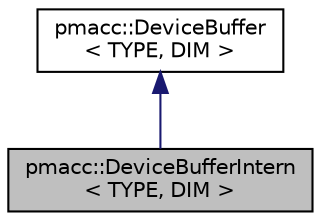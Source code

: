 digraph "pmacc::DeviceBufferIntern&lt; TYPE, DIM &gt;"
{
 // LATEX_PDF_SIZE
  edge [fontname="Helvetica",fontsize="10",labelfontname="Helvetica",labelfontsize="10"];
  node [fontname="Helvetica",fontsize="10",shape=record];
  Node1 [label="pmacc::DeviceBufferIntern\l\< TYPE, DIM \>",height=0.2,width=0.4,color="black", fillcolor="grey75", style="filled", fontcolor="black",tooltip="Internal device buffer implementation."];
  Node2 -> Node1 [dir="back",color="midnightblue",fontsize="10",style="solid",fontname="Helvetica"];
  Node2 [label="pmacc::DeviceBuffer\l\< TYPE, DIM \>",height=0.2,width=0.4,color="black", fillcolor="white", style="filled",URL="$classpmacc_1_1_device_buffer.html",tooltip="Interface for a DIM-dimensional Buffer of type TYPE on the device."];
}

